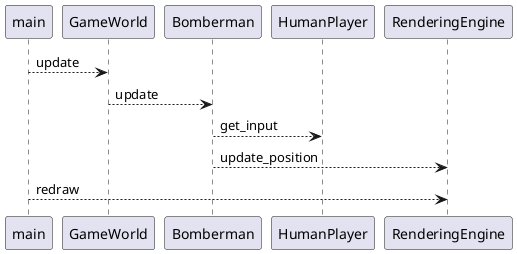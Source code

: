 @startuml

main --> GameWorld : update
GameWorld --> Bomberman : update
/'HumanPlayer --> Keyboard : get_input'/
HumanPlayer <-- Bomberman : get_input
Bomberman --> RenderingEngine : update_position
main --> RenderingEngine : redraw

@enduml